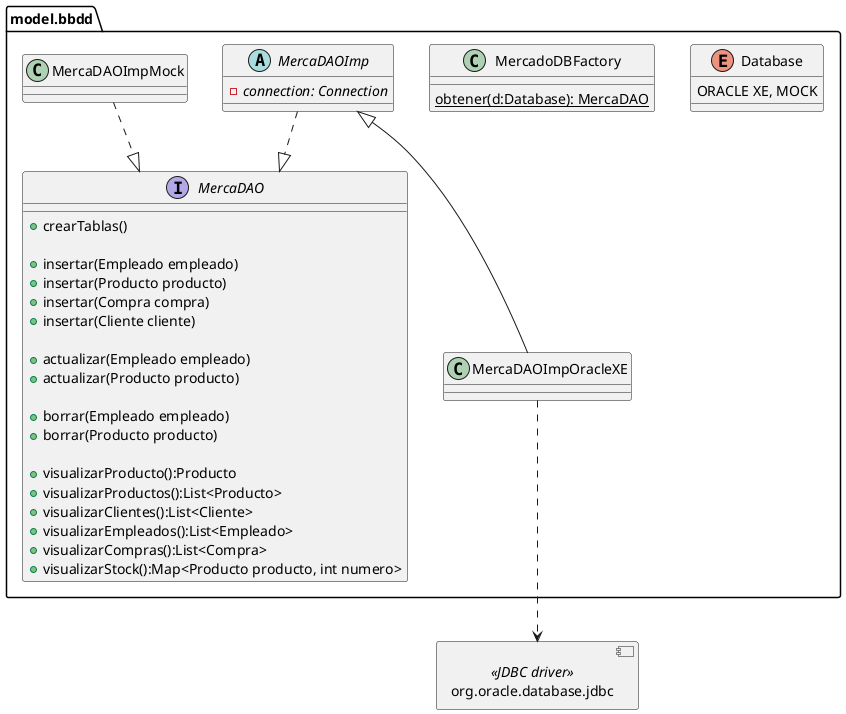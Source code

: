 @startuml bbdd
allow_mixing
set separator none
top to bottom direction
    package model.bbdd{
        enum Database{
            ORACLE XE, MOCK
        }

        interface MercaDAO{
        + crearTablas()

        + insertar(Empleado empleado)
        + insertar(Producto producto)
        + insertar(Compra compra)
        + insertar(Cliente cliente)

        + actualizar(Empleado empleado)
        + actualizar(Producto producto)
        
        + borrar(Empleado empleado)
        + borrar(Producto producto)
        
        + visualizarProducto():Producto
        + visualizarProductos():List<Producto>
        + visualizarClientes():List<Cliente>
        + visualizarEmpleados():List<Empleado>
        + visualizarCompras():List<Compra>
        + visualizarStock():Map<Producto producto, int numero>
        }

        class MercadoDBFactory{
            {static} obtener(d:Database): MercaDAO
        }

        abstract MercaDAOImp {
            - {abstract} connection: Connection            
        }

        class MercaDAOImpMock{

        }

        class MercaDAOImpOracleXE{
            
        }
           
    }

    component org.oracle.database.jdbc <<JDBC driver>>

    MercaDAOImpOracleXE ..> org.oracle.database.jdbc
    MercaDAOImp <|-- MercaDAOImpOracleXE
    MercaDAOImp..|> MercaDAO
    MercaDAOImpMock..|> MercaDAO 
    
@enduml